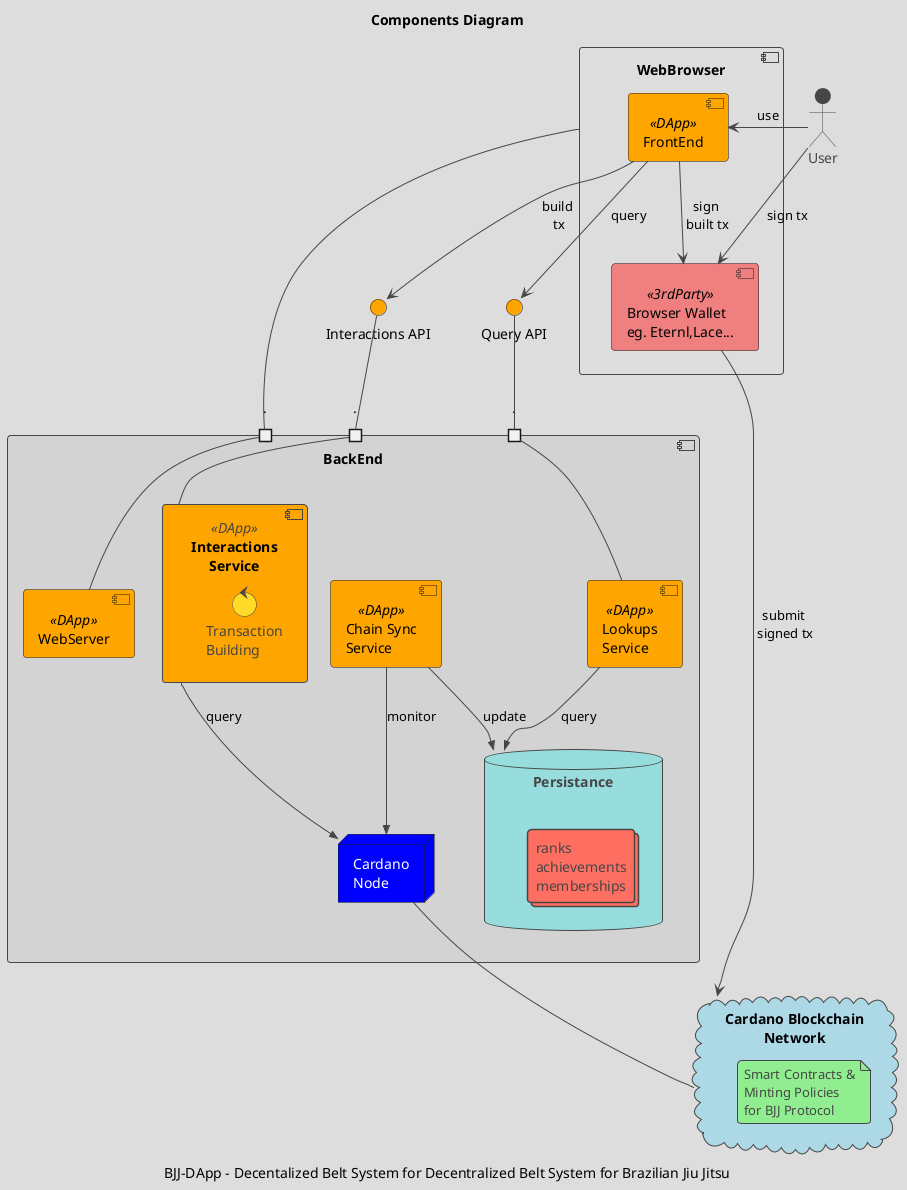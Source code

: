 @startuml ComponentDiagram 
!theme toy

title "Components Diagram"
caption: BJJ-DApp - Decentalized Belt System for Decentralized Belt System for Brazilian Jiu Jitsu


skinparam interface {
    BackgroundColor Orange
}

skinparam component {
    BackgroundColor<<DApp>> Orange
    FontSize Black

    BackgroundColor<<3rdParty>> LightCoral
}
skinparam cloud {
    BackgroundColor LightBlue
}
skinparam node {
    BackgroundColor Blue
    FontColor White
}


Actor User

component WebBrowser {
    component BrowserWallet as "Browser Wallet\neg. Eternl,Lace..." <<3rdParty>>
    component UI as "FrontEnd" <<DApp>>
}

component BackEnd #LightGray {

    node CardanoNode  as "Cardano\nNode"

    component WebServer <<DApp>> 
    component Interactions  <<DApp>> as "Interactions\nService" {
        control TxBuilding as "Transaction\nBuilding"

    }
    component Lookups <<DApp>> as "Lookups\nService"
    component ChainSync <<DApp>>  as "Chain Sync\nService"
    database  LocalDB as "Persistance\n" {
        collections c as "ranks\nachievements\nmemberships"
    }

    portin webserverPort as "."
    portin interactionsPort as "."
    portin queryPort as "."

    Interactions -->> CardanoNode : query
    ChainSync -->> LocalDB : update
    ChainSync -->> CardanoNode : monitor
    Lookups -->> LocalDB : query

    Interactions - interactionsPort
    Lookups - queryPort
    WebServer - webserverPort

}
interface InteractionsAPI as "Interactions API"
interface QueryAPI as "Query API"
interactionsPort -up- InteractionsAPI
queryPort -up- QueryAPI



'  component WebServer as "WebServer\nStatic Content"



 

cloud BlockchainNetwork as "Cardano Blockchain\nNetwork" {
    note as SmarContracts
    Smart Contracts &
    Minting Policies
    for BJJ Protocol
    end note
}


User -> UI : use
WebBrowser - webserverPort
UI --> InteractionsAPI : build\n tx
UI --> QueryAPI : query

UI -down-> BrowserWallet : "sign\n built tx"
User -> BrowserWallet : "sign tx"
BrowserWallet --> BlockchainNetwork : "submit\n signed tx"
 
CardanoNode -- BlockchainNetwork

@enduml